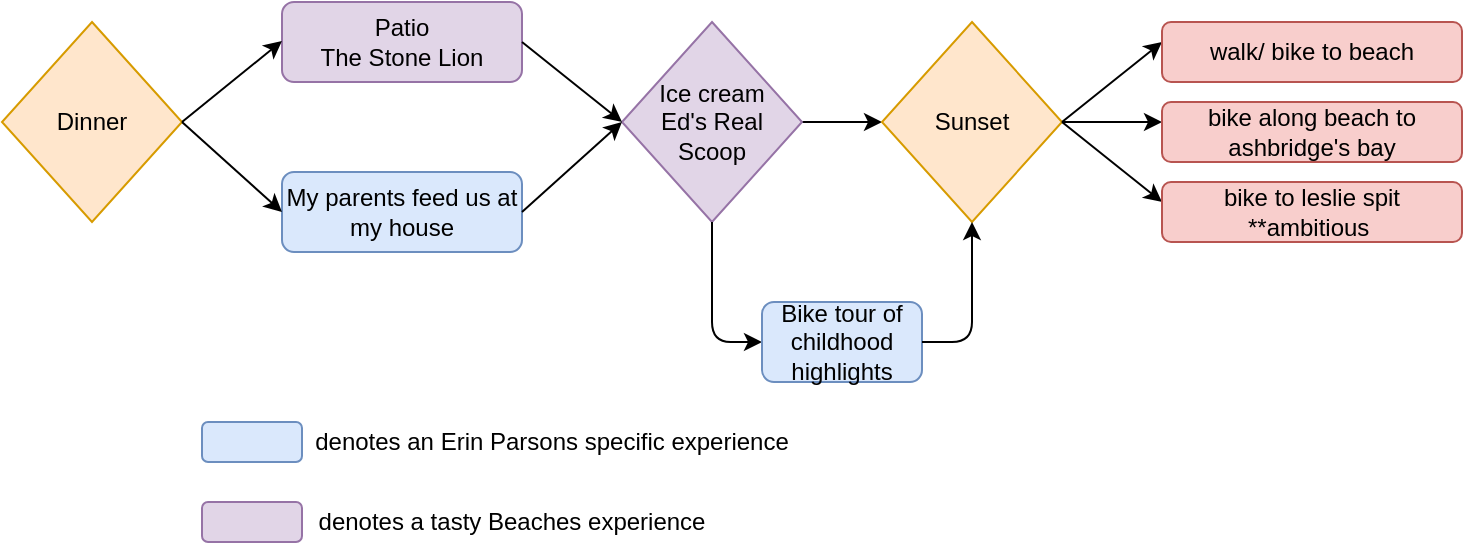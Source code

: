 <mxfile version="14.9.2" type="github">
  <diagram id="C5RBs43oDa-KdzZeNtuy" name="Page-1">
    <mxGraphModel dx="920" dy="513" grid="1" gridSize="10" guides="1" tooltips="1" connect="1" arrows="1" fold="1" page="1" pageScale="1" pageWidth="827" pageHeight="1169" math="0" shadow="0">
      <root>
        <mxCell id="WIyWlLk6GJQsqaUBKTNV-0" />
        <mxCell id="WIyWlLk6GJQsqaUBKTNV-1" parent="WIyWlLk6GJQsqaUBKTNV-0" />
        <mxCell id="WIyWlLk6GJQsqaUBKTNV-3" value="Patio&lt;br&gt;The Stone Lion" style="rounded=1;whiteSpace=wrap;html=1;fontSize=12;glass=0;strokeWidth=1;shadow=0;fillColor=#e1d5e7;strokeColor=#9673a6;" parent="WIyWlLk6GJQsqaUBKTNV-1" vertex="1">
          <mxGeometry x="150" y="110" width="120" height="40" as="geometry" />
        </mxCell>
        <mxCell id="WIyWlLk6GJQsqaUBKTNV-7" value="My parents feed us at my house" style="rounded=1;whiteSpace=wrap;html=1;fontSize=12;glass=0;strokeWidth=1;shadow=0;fillColor=#dae8fc;strokeColor=#6c8ebf;" parent="WIyWlLk6GJQsqaUBKTNV-1" vertex="1">
          <mxGeometry x="150" y="195" width="120" height="40" as="geometry" />
        </mxCell>
        <mxCell id="Jshjc-LDU2XHO56nWWSf-5" value="Dinner" style="rhombus;whiteSpace=wrap;html=1;fillColor=#ffe6cc;strokeColor=#d79b00;" vertex="1" parent="WIyWlLk6GJQsqaUBKTNV-1">
          <mxGeometry x="10" y="120" width="90" height="100" as="geometry" />
        </mxCell>
        <mxCell id="Jshjc-LDU2XHO56nWWSf-16" style="edgeStyle=orthogonalEdgeStyle;rounded=0;orthogonalLoop=1;jettySize=auto;html=1;exitX=1;exitY=0.5;exitDx=0;exitDy=0;" edge="1" parent="WIyWlLk6GJQsqaUBKTNV-1" source="Jshjc-LDU2XHO56nWWSf-7">
          <mxGeometry relative="1" as="geometry">
            <mxPoint x="450" y="170" as="targetPoint" />
          </mxGeometry>
        </mxCell>
        <mxCell id="Jshjc-LDU2XHO56nWWSf-7" value="Ice cream&lt;br&gt;Ed&#39;s Real Scoop" style="rhombus;whiteSpace=wrap;html=1;fillColor=#e1d5e7;strokeColor=#9673a6;" vertex="1" parent="WIyWlLk6GJQsqaUBKTNV-1">
          <mxGeometry x="320" y="120" width="90" height="100" as="geometry" />
        </mxCell>
        <mxCell id="Jshjc-LDU2XHO56nWWSf-9" value="" style="endArrow=classic;html=1;exitX=1;exitY=0.5;exitDx=0;exitDy=0;" edge="1" parent="WIyWlLk6GJQsqaUBKTNV-1" source="WIyWlLk6GJQsqaUBKTNV-3">
          <mxGeometry width="50" height="50" relative="1" as="geometry">
            <mxPoint x="220" y="250" as="sourcePoint" />
            <mxPoint x="320" y="170" as="targetPoint" />
          </mxGeometry>
        </mxCell>
        <mxCell id="Jshjc-LDU2XHO56nWWSf-11" value="" style="endArrow=classic;html=1;exitX=1;exitY=0.5;exitDx=0;exitDy=0;" edge="1" parent="WIyWlLk6GJQsqaUBKTNV-1" source="Jshjc-LDU2XHO56nWWSf-5">
          <mxGeometry width="50" height="50" relative="1" as="geometry">
            <mxPoint x="100" y="129.5" as="sourcePoint" />
            <mxPoint x="150" y="129.5" as="targetPoint" />
            <Array as="points" />
          </mxGeometry>
        </mxCell>
        <mxCell id="Jshjc-LDU2XHO56nWWSf-17" value="Sunset" style="rhombus;whiteSpace=wrap;html=1;fillColor=#ffe6cc;strokeColor=#d79b00;" vertex="1" parent="WIyWlLk6GJQsqaUBKTNV-1">
          <mxGeometry x="450" y="120" width="90" height="100" as="geometry" />
        </mxCell>
        <mxCell id="Jshjc-LDU2XHO56nWWSf-18" value="" style="endArrow=classic;html=1;exitX=0.5;exitY=1;exitDx=0;exitDy=0;" edge="1" parent="WIyWlLk6GJQsqaUBKTNV-1" source="Jshjc-LDU2XHO56nWWSf-7">
          <mxGeometry width="50" height="50" relative="1" as="geometry">
            <mxPoint x="330" y="160" as="sourcePoint" />
            <mxPoint x="390" y="280" as="targetPoint" />
            <Array as="points">
              <mxPoint x="365" y="280" />
            </Array>
          </mxGeometry>
        </mxCell>
        <mxCell id="Jshjc-LDU2XHO56nWWSf-23" value="&lt;span&gt;Bike tour of childhood highlights&lt;/span&gt;" style="rounded=1;whiteSpace=wrap;html=1;fillColor=#dae8fc;strokeColor=#6c8ebf;" vertex="1" parent="WIyWlLk6GJQsqaUBKTNV-1">
          <mxGeometry x="390" y="260" width="80" height="40" as="geometry" />
        </mxCell>
        <mxCell id="Jshjc-LDU2XHO56nWWSf-24" value="" style="endArrow=classic;html=1;exitX=1;exitY=0.5;exitDx=0;exitDy=0;entryX=0.5;entryY=1;entryDx=0;entryDy=0;" edge="1" parent="WIyWlLk6GJQsqaUBKTNV-1" source="Jshjc-LDU2XHO56nWWSf-23" target="Jshjc-LDU2XHO56nWWSf-17">
          <mxGeometry width="50" height="50" relative="1" as="geometry">
            <mxPoint x="370" y="160" as="sourcePoint" />
            <mxPoint x="560" y="250" as="targetPoint" />
            <Array as="points">
              <mxPoint x="495" y="280" />
            </Array>
          </mxGeometry>
        </mxCell>
        <mxCell id="Jshjc-LDU2XHO56nWWSf-26" value="" style="endArrow=classic;html=1;exitX=1;exitY=0.5;exitDx=0;exitDy=0;entryX=0;entryY=0.5;entryDx=0;entryDy=0;" edge="1" parent="WIyWlLk6GJQsqaUBKTNV-1" source="Jshjc-LDU2XHO56nWWSf-5" target="WIyWlLk6GJQsqaUBKTNV-7">
          <mxGeometry width="50" height="50" relative="1" as="geometry">
            <mxPoint x="370" y="160" as="sourcePoint" />
            <mxPoint x="420" y="110" as="targetPoint" />
          </mxGeometry>
        </mxCell>
        <mxCell id="Jshjc-LDU2XHO56nWWSf-27" value="" style="endArrow=classic;html=1;" edge="1" parent="WIyWlLk6GJQsqaUBKTNV-1">
          <mxGeometry width="50" height="50" relative="1" as="geometry">
            <mxPoint x="540" y="170" as="sourcePoint" />
            <mxPoint x="590" y="130" as="targetPoint" />
          </mxGeometry>
        </mxCell>
        <mxCell id="Jshjc-LDU2XHO56nWWSf-28" value="" style="endArrow=classic;html=1;" edge="1" parent="WIyWlLk6GJQsqaUBKTNV-1">
          <mxGeometry width="50" height="50" relative="1" as="geometry">
            <mxPoint x="540" y="170" as="sourcePoint" />
            <mxPoint x="590" y="210" as="targetPoint" />
          </mxGeometry>
        </mxCell>
        <mxCell id="Jshjc-LDU2XHO56nWWSf-29" value="" style="endArrow=classic;html=1;" edge="1" parent="WIyWlLk6GJQsqaUBKTNV-1">
          <mxGeometry width="50" height="50" relative="1" as="geometry">
            <mxPoint x="540" y="170" as="sourcePoint" />
            <mxPoint x="590" y="170" as="targetPoint" />
          </mxGeometry>
        </mxCell>
        <mxCell id="Jshjc-LDU2XHO56nWWSf-30" value="walk/ bike to beach" style="rounded=1;whiteSpace=wrap;html=1;fillColor=#f8cecc;strokeColor=#b85450;" vertex="1" parent="WIyWlLk6GJQsqaUBKTNV-1">
          <mxGeometry x="590" y="120" width="150" height="30" as="geometry" />
        </mxCell>
        <mxCell id="Jshjc-LDU2XHO56nWWSf-31" value="bike along beach to ashbridge&#39;s bay" style="rounded=1;whiteSpace=wrap;html=1;fillColor=#f8cecc;strokeColor=#b85450;" vertex="1" parent="WIyWlLk6GJQsqaUBKTNV-1">
          <mxGeometry x="590" y="160" width="150" height="30" as="geometry" />
        </mxCell>
        <mxCell id="Jshjc-LDU2XHO56nWWSf-32" value="bike to leslie spit **ambitious&amp;nbsp;" style="rounded=1;whiteSpace=wrap;html=1;fillColor=#f8cecc;strokeColor=#b85450;" vertex="1" parent="WIyWlLk6GJQsqaUBKTNV-1">
          <mxGeometry x="590" y="200" width="150" height="30" as="geometry" />
        </mxCell>
        <mxCell id="Jshjc-LDU2XHO56nWWSf-33" value="" style="endArrow=classic;html=1;exitX=1;exitY=0.5;exitDx=0;exitDy=0;entryX=0;entryY=0.5;entryDx=0;entryDy=0;" edge="1" parent="WIyWlLk6GJQsqaUBKTNV-1" source="WIyWlLk6GJQsqaUBKTNV-7" target="Jshjc-LDU2XHO56nWWSf-7">
          <mxGeometry width="50" height="50" relative="1" as="geometry">
            <mxPoint x="330" y="210" as="sourcePoint" />
            <mxPoint x="380" y="160" as="targetPoint" />
          </mxGeometry>
        </mxCell>
        <mxCell id="Jshjc-LDU2XHO56nWWSf-34" value="" style="rounded=1;whiteSpace=wrap;html=1;fillColor=#dae8fc;strokeColor=#6c8ebf;" vertex="1" parent="WIyWlLk6GJQsqaUBKTNV-1">
          <mxGeometry x="110" y="320" width="50" height="20" as="geometry" />
        </mxCell>
        <mxCell id="Jshjc-LDU2XHO56nWWSf-35" value="denotes an Erin Parsons specific experience" style="text;html=1;strokeColor=none;fillColor=none;align=center;verticalAlign=middle;whiteSpace=wrap;rounded=0;" vertex="1" parent="WIyWlLk6GJQsqaUBKTNV-1">
          <mxGeometry x="150" y="320" width="270" height="20" as="geometry" />
        </mxCell>
        <mxCell id="Jshjc-LDU2XHO56nWWSf-36" value="" style="rounded=1;whiteSpace=wrap;html=1;fillColor=#e1d5e7;strokeColor=#9673a6;" vertex="1" parent="WIyWlLk6GJQsqaUBKTNV-1">
          <mxGeometry x="110" y="360" width="50" height="20" as="geometry" />
        </mxCell>
        <mxCell id="Jshjc-LDU2XHO56nWWSf-37" value="denotes a tasty Beaches experience" style="text;html=1;strokeColor=none;fillColor=none;align=center;verticalAlign=middle;whiteSpace=wrap;rounded=0;" vertex="1" parent="WIyWlLk6GJQsqaUBKTNV-1">
          <mxGeometry x="160" y="360" width="210" height="20" as="geometry" />
        </mxCell>
      </root>
    </mxGraphModel>
  </diagram>
</mxfile>
